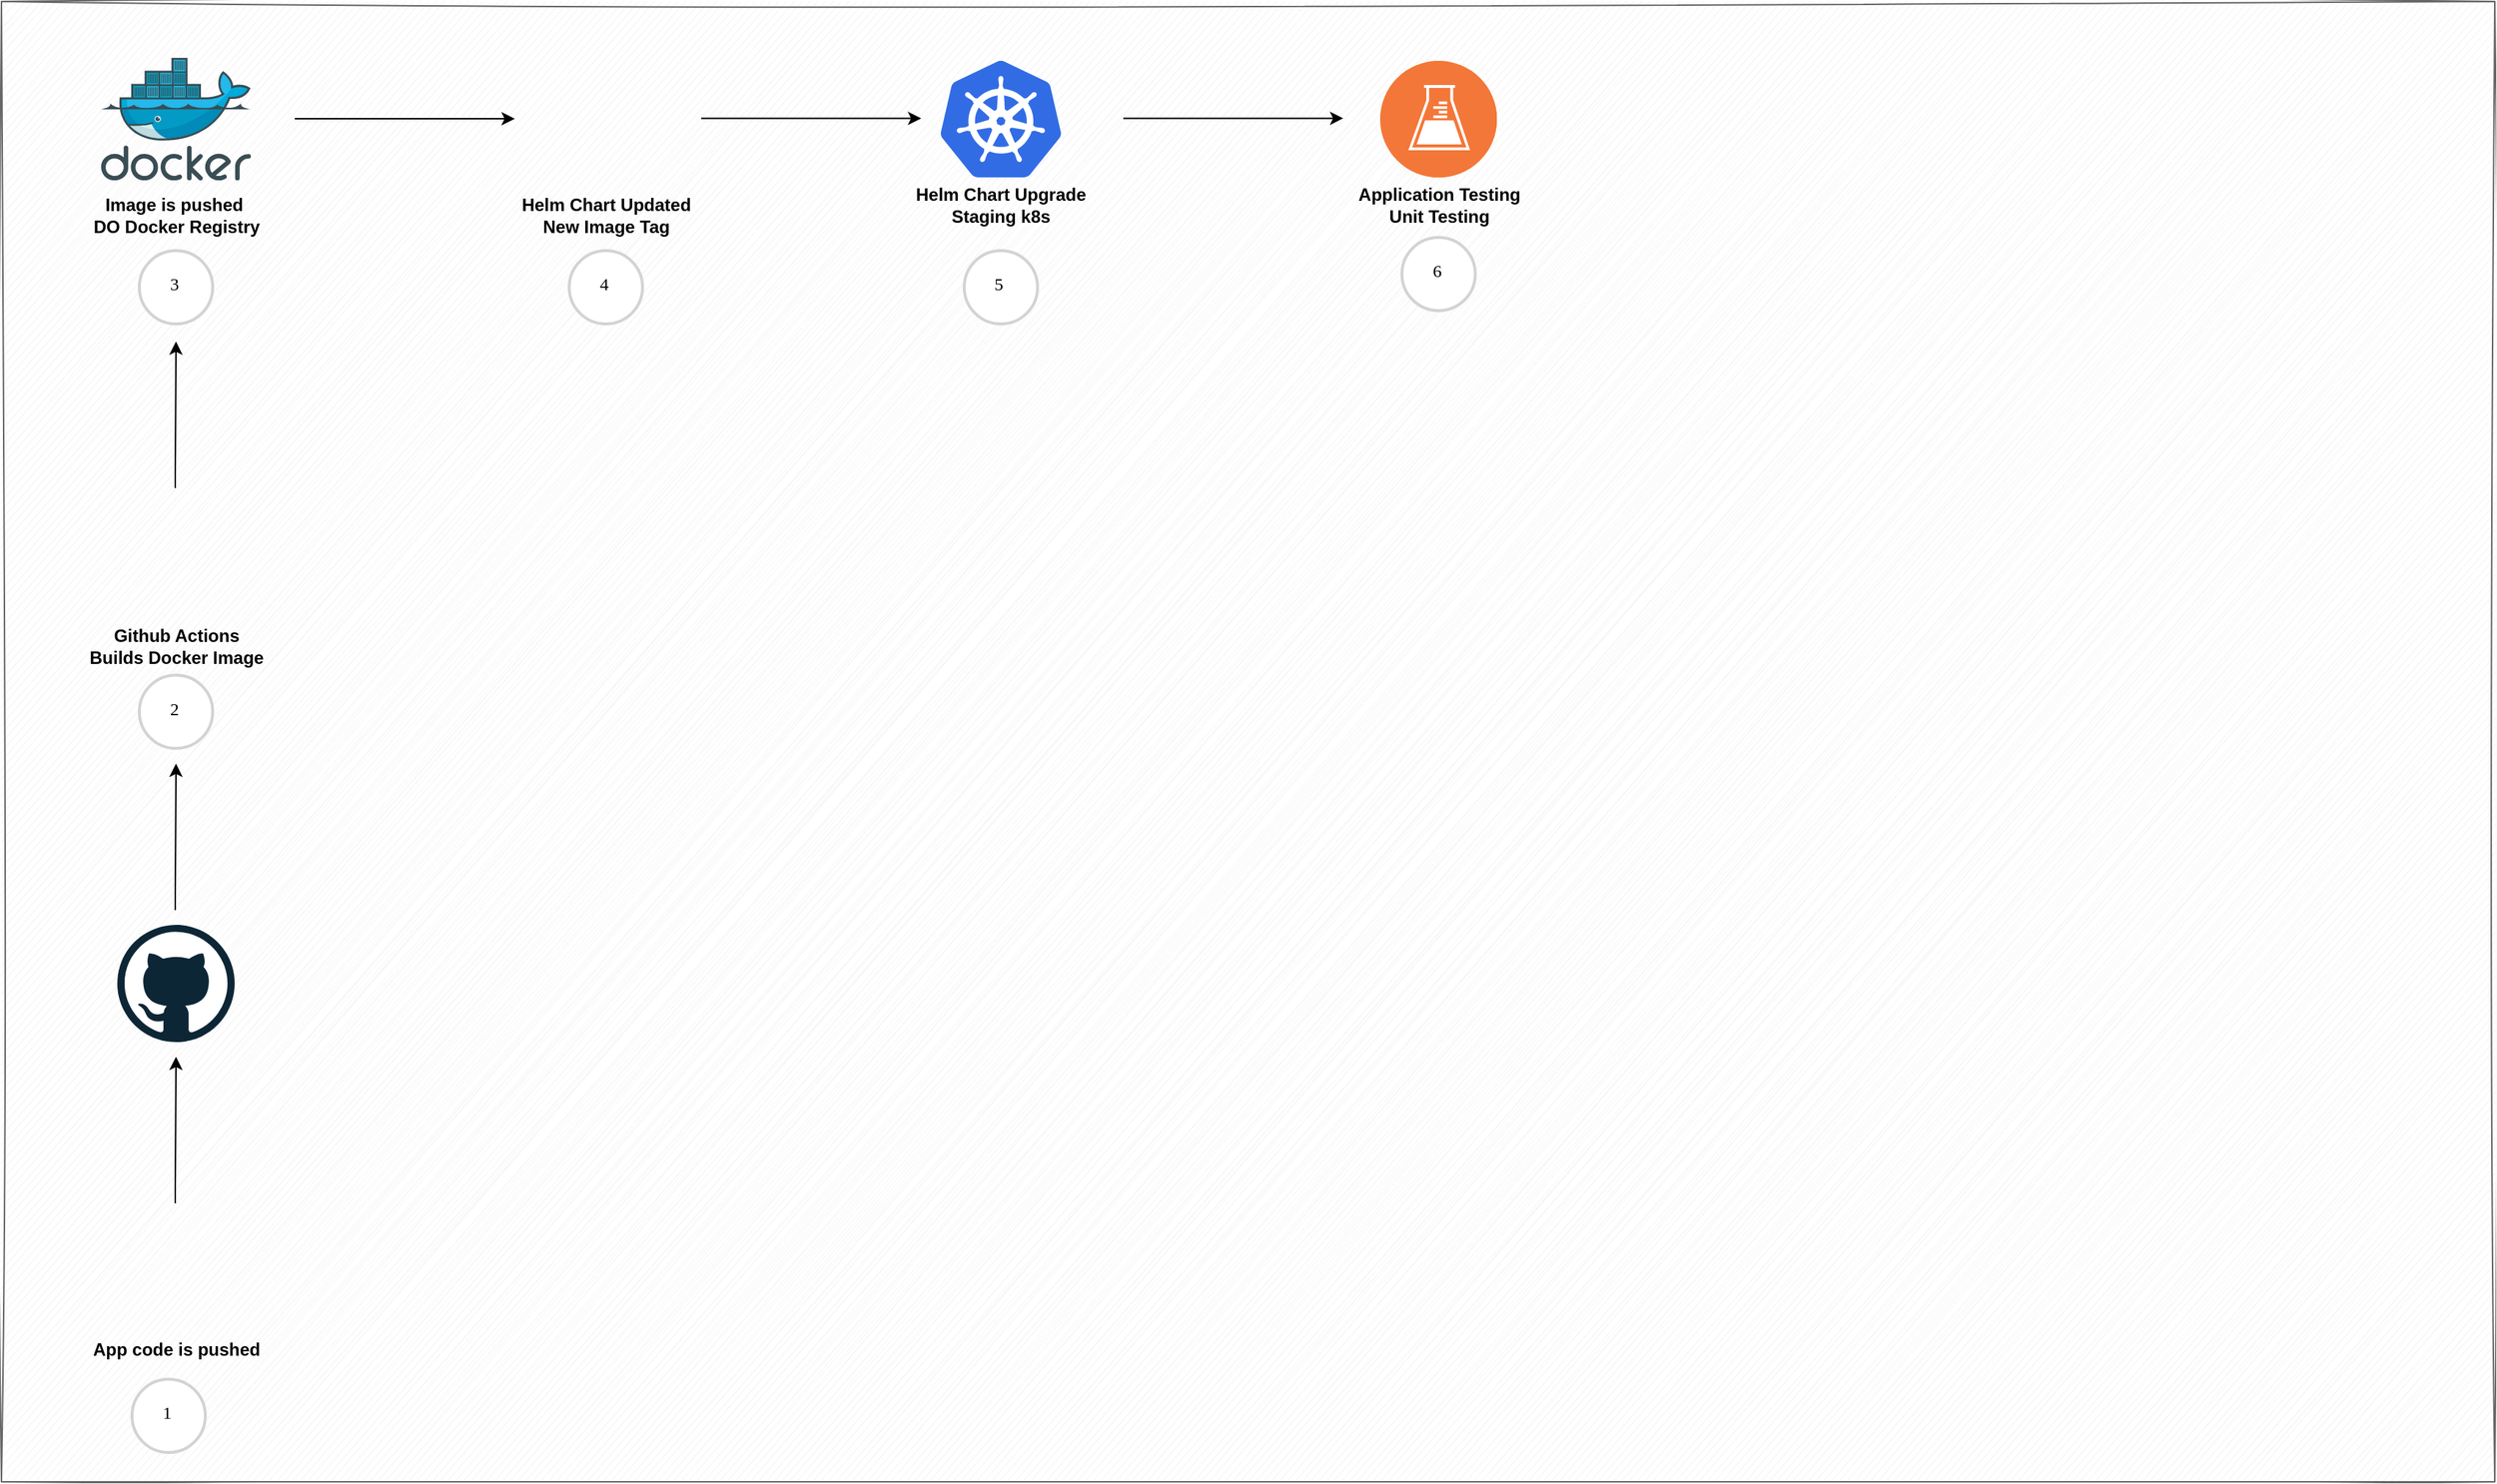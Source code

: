 <mxfile version="13.8.8" type="github">
  <diagram id="0DuUWheaSwiv5AnK-Dnp" name="Page-1">
    <mxGraphModel dx="2052" dy="1251" grid="1" gridSize="10" guides="1" tooltips="1" connect="1" arrows="1" fold="1" page="1" pageScale="1" pageWidth="1700" pageHeight="1100" math="0" shadow="0">
      <root>
        <mxCell id="0" />
        <mxCell id="1" parent="0" />
        <mxCell id="dvKJswxrTdrwjEql97Qi-39" value="" style="rounded=0;whiteSpace=wrap;html=1;fillColor=#f5f5f5;strokeColor=#666666;fontColor=#333333;glass=0;shadow=0;sketch=1;" parent="1" vertex="1">
          <mxGeometry y="90" width="1700" height="1010" as="geometry" />
        </mxCell>
        <mxCell id="dvKJswxrTdrwjEql97Qi-5" style="edgeStyle=orthogonalEdgeStyle;rounded=0;orthogonalLoop=1;jettySize=auto;html=1;" parent="1" edge="1">
          <mxGeometry relative="1" as="geometry">
            <mxPoint x="119" y="810" as="targetPoint" />
            <mxPoint x="118.5" y="910" as="sourcePoint" />
            <Array as="points">
              <mxPoint x="118.5" y="900" />
            </Array>
          </mxGeometry>
        </mxCell>
        <mxCell id="dvKJswxrTdrwjEql97Qi-1" value="" style="shape=image;html=1;verticalAlign=top;verticalLabelPosition=bottom;labelBackgroundColor=#ffffff;imageAspect=0;aspect=fixed;image=https://cdn4.iconfinder.com/data/icons/user-interface-glyph-5/32/User-128.png" parent="1" vertex="1">
          <mxGeometry x="79" y="920" width="80" height="80" as="geometry" />
        </mxCell>
        <mxCell id="dvKJswxrTdrwjEql97Qi-4" value="" style="dashed=0;outlineConnect=0;html=1;align=center;labelPosition=center;verticalLabelPosition=bottom;verticalAlign=top;shape=mxgraph.weblogos.github" parent="1" vertex="1">
          <mxGeometry x="79" y="720" width="80" height="80" as="geometry" />
        </mxCell>
        <mxCell id="dvKJswxrTdrwjEql97Qi-11" value="" style="group" parent="1" vertex="1" connectable="0">
          <mxGeometry x="59" y="422" width="130" height="90" as="geometry" />
        </mxCell>
        <mxCell id="dvKJswxrTdrwjEql97Qi-9" value="" style="shape=image;html=1;verticalAlign=top;verticalLabelPosition=bottom;labelBackgroundColor=#ffffff;imageAspect=0;aspect=fixed;image=https://cdn0.iconfinder.com/data/icons/octicons/1024/git-merge-128.png" parent="dvKJswxrTdrwjEql97Qi-11" vertex="1">
          <mxGeometry x="65" y="18" width="65" height="65" as="geometry" />
        </mxCell>
        <mxCell id="dvKJswxrTdrwjEql97Qi-10" value="" style="shape=image;html=1;verticalAlign=top;verticalLabelPosition=bottom;labelBackgroundColor=#ffffff;imageAspect=0;aspect=fixed;image=https://cdn2.iconfinder.com/data/icons/social-icons-color/512/github-128.png" parent="dvKJswxrTdrwjEql97Qi-11" vertex="1">
          <mxGeometry width="74.75" height="74.75" as="geometry" />
        </mxCell>
        <mxCell id="Xm_gO8pbss109oJjwu6V-7" style="edgeStyle=orthogonalEdgeStyle;rounded=0;orthogonalLoop=1;jettySize=auto;html=1;" edge="1" parent="1">
          <mxGeometry relative="1" as="geometry">
            <mxPoint x="200" y="170" as="sourcePoint" />
            <mxPoint x="350" y="170" as="targetPoint" />
          </mxGeometry>
        </mxCell>
        <mxCell id="dvKJswxrTdrwjEql97Qi-13" value="" style="aspect=fixed;html=1;points=[];align=center;image;fontSize=12;image=img/lib/mscae/Docker.svg;" parent="1" vertex="1">
          <mxGeometry x="67.9" y="128.35" width="102.2" height="83.8" as="geometry" />
        </mxCell>
        <mxCell id="dvKJswxrTdrwjEql97Qi-24" value="" style="aspect=fixed;html=1;points=[];align=center;image;fontSize=12;image=img/lib/mscae/Kubernetes.svg;" parent="1" vertex="1">
          <mxGeometry x="640" y="130.45" width="82.87" height="79.55" as="geometry" />
        </mxCell>
        <mxCell id="dvKJswxrTdrwjEql97Qi-27" value="&lt;b&gt;App code is pushed&lt;/b&gt;" style="text;html=1;align=center;verticalAlign=middle;resizable=0;points=[];autosize=1;" parent="1" vertex="1">
          <mxGeometry x="54" y="1000" width="130" height="20" as="geometry" />
        </mxCell>
        <mxCell id="dvKJswxrTdrwjEql97Qi-28" value="&lt;b&gt;Github Actions&lt;br&gt;Builds Docker Image&lt;/b&gt;" style="text;html=1;align=center;verticalAlign=middle;resizable=0;points=[];autosize=1;" parent="1" vertex="1">
          <mxGeometry x="54" y="515" width="130" height="30" as="geometry" />
        </mxCell>
        <mxCell id="dvKJswxrTdrwjEql97Qi-32" value="1" style="ellipse;whiteSpace=wrap;html=1;aspect=fixed;strokeWidth=2;fontFamily=Tahoma;spacingBottom=4;spacingRight=2;strokeColor=#d3d3d3;" parent="1" vertex="1">
          <mxGeometry x="89" y="1030" width="50" height="50" as="geometry" />
        </mxCell>
        <mxCell id="dvKJswxrTdrwjEql97Qi-35" value="2" style="ellipse;whiteSpace=wrap;html=1;aspect=fixed;strokeWidth=2;fontFamily=Tahoma;spacingBottom=4;spacingRight=2;strokeColor=#d3d3d3;" parent="1" vertex="1">
          <mxGeometry x="94" y="549.6" width="50" height="50" as="geometry" />
        </mxCell>
        <mxCell id="dvKJswxrTdrwjEql97Qi-36" value="3" style="ellipse;whiteSpace=wrap;html=1;aspect=fixed;strokeWidth=2;fontFamily=Tahoma;spacingBottom=4;spacingRight=2;strokeColor=#d3d3d3;" parent="1" vertex="1">
          <mxGeometry x="94" y="260" width="50" height="50" as="geometry" />
        </mxCell>
        <mxCell id="dvKJswxrTdrwjEql97Qi-37" value="5" style="ellipse;whiteSpace=wrap;html=1;aspect=fixed;strokeWidth=2;fontFamily=Tahoma;spacingBottom=4;spacingRight=2;strokeColor=#d3d3d3;" parent="1" vertex="1">
          <mxGeometry x="656.43" y="260" width="50" height="50" as="geometry" />
        </mxCell>
        <mxCell id="Xm_gO8pbss109oJjwu6V-1" style="edgeStyle=orthogonalEdgeStyle;rounded=0;orthogonalLoop=1;jettySize=auto;html=1;" edge="1" parent="1">
          <mxGeometry relative="1" as="geometry">
            <mxPoint x="119" y="610" as="targetPoint" />
            <mxPoint x="118.5" y="710" as="sourcePoint" />
            <Array as="points">
              <mxPoint x="118.5" y="700" />
            </Array>
          </mxGeometry>
        </mxCell>
        <mxCell id="Xm_gO8pbss109oJjwu6V-2" style="edgeStyle=orthogonalEdgeStyle;rounded=0;orthogonalLoop=1;jettySize=auto;html=1;" edge="1" parent="1">
          <mxGeometry relative="1" as="geometry">
            <mxPoint x="119" y="322" as="targetPoint" />
            <mxPoint x="118.5" y="422" as="sourcePoint" />
            <Array as="points">
              <mxPoint x="118.5" y="412" />
            </Array>
          </mxGeometry>
        </mxCell>
        <mxCell id="Xm_gO8pbss109oJjwu6V-3" value="&lt;b&gt;Image is pushed&amp;nbsp;&lt;br&gt;DO Docker Registry&lt;br&gt;&lt;/b&gt;" style="text;html=1;align=center;verticalAlign=middle;resizable=0;points=[];autosize=1;" vertex="1" parent="1">
          <mxGeometry x="54" y="220.95" width="130" height="30" as="geometry" />
        </mxCell>
        <mxCell id="Xm_gO8pbss109oJjwu6V-5" value="" style="shape=image;html=1;verticalAlign=top;verticalLabelPosition=bottom;labelBackgroundColor=#ffffff;imageAspect=0;aspect=fixed;image=https://cdn3.iconfinder.com/data/icons/travelling-icon-set/800/helm-128.png" vertex="1" parent="1">
          <mxGeometry x="368.55" y="126.7" width="87.1" height="87.1" as="geometry" />
        </mxCell>
        <mxCell id="Xm_gO8pbss109oJjwu6V-8" value="&lt;b&gt;Helm Chart Updated&lt;br&gt;New Image Tag&lt;br&gt;&lt;/b&gt;" style="text;html=1;align=center;verticalAlign=middle;resizable=0;points=[];autosize=1;" vertex="1" parent="1">
          <mxGeometry x="347.1" y="220.95" width="130" height="30" as="geometry" />
        </mxCell>
        <mxCell id="Xm_gO8pbss109oJjwu6V-9" value="4" style="ellipse;whiteSpace=wrap;html=1;aspect=fixed;strokeWidth=2;fontFamily=Tahoma;spacingBottom=4;spacingRight=2;strokeColor=#d3d3d3;" vertex="1" parent="1">
          <mxGeometry x="387.1" y="260" width="50" height="50" as="geometry" />
        </mxCell>
        <mxCell id="Xm_gO8pbss109oJjwu6V-10" style="edgeStyle=orthogonalEdgeStyle;rounded=0;orthogonalLoop=1;jettySize=auto;html=1;" edge="1" parent="1">
          <mxGeometry relative="1" as="geometry">
            <mxPoint x="477.1" y="169.75" as="sourcePoint" />
            <mxPoint x="627.1" y="169.75" as="targetPoint" />
          </mxGeometry>
        </mxCell>
        <mxCell id="Xm_gO8pbss109oJjwu6V-11" value="&lt;b&gt;Helm Chart Upgrade&lt;br&gt;Staging k8s&lt;br&gt;&lt;/b&gt;" style="text;html=1;align=center;verticalAlign=middle;resizable=0;points=[];autosize=1;" vertex="1" parent="1">
          <mxGeometry x="616.44" y="213.8" width="130" height="30" as="geometry" />
        </mxCell>
        <mxCell id="Xm_gO8pbss109oJjwu6V-14" value="" style="aspect=fixed;perimeter=ellipsePerimeter;html=1;align=center;shadow=0;dashed=0;fontColor=#4277BB;labelBackgroundColor=#ffffff;fontSize=12;spacingTop=3;image;image=img/lib/ibm/devops/continuous_testing.svg;" vertex="1" parent="1">
          <mxGeometry x="940" y="130.45" width="79.75" height="79.75" as="geometry" />
        </mxCell>
        <mxCell id="Xm_gO8pbss109oJjwu6V-15" value="&lt;b&gt;Application Testing&lt;br&gt;Unit Testing&lt;br&gt;&lt;/b&gt;" style="text;html=1;align=center;verticalAlign=middle;resizable=0;points=[];autosize=1;" vertex="1" parent="1">
          <mxGeometry x="914.88" y="213.8" width="130" height="30" as="geometry" />
        </mxCell>
        <mxCell id="Xm_gO8pbss109oJjwu6V-16" style="edgeStyle=orthogonalEdgeStyle;rounded=0;orthogonalLoop=1;jettySize=auto;html=1;" edge="1" parent="1">
          <mxGeometry relative="1" as="geometry">
            <mxPoint x="764.88" y="169.73" as="sourcePoint" />
            <mxPoint x="914.88" y="169.73" as="targetPoint" />
          </mxGeometry>
        </mxCell>
        <mxCell id="Xm_gO8pbss109oJjwu6V-17" value="6" style="ellipse;whiteSpace=wrap;html=1;aspect=fixed;strokeWidth=2;fontFamily=Tahoma;spacingBottom=4;spacingRight=2;strokeColor=#d3d3d3;" vertex="1" parent="1">
          <mxGeometry x="954.87" y="250.95" width="50" height="50" as="geometry" />
        </mxCell>
      </root>
    </mxGraphModel>
  </diagram>
</mxfile>
